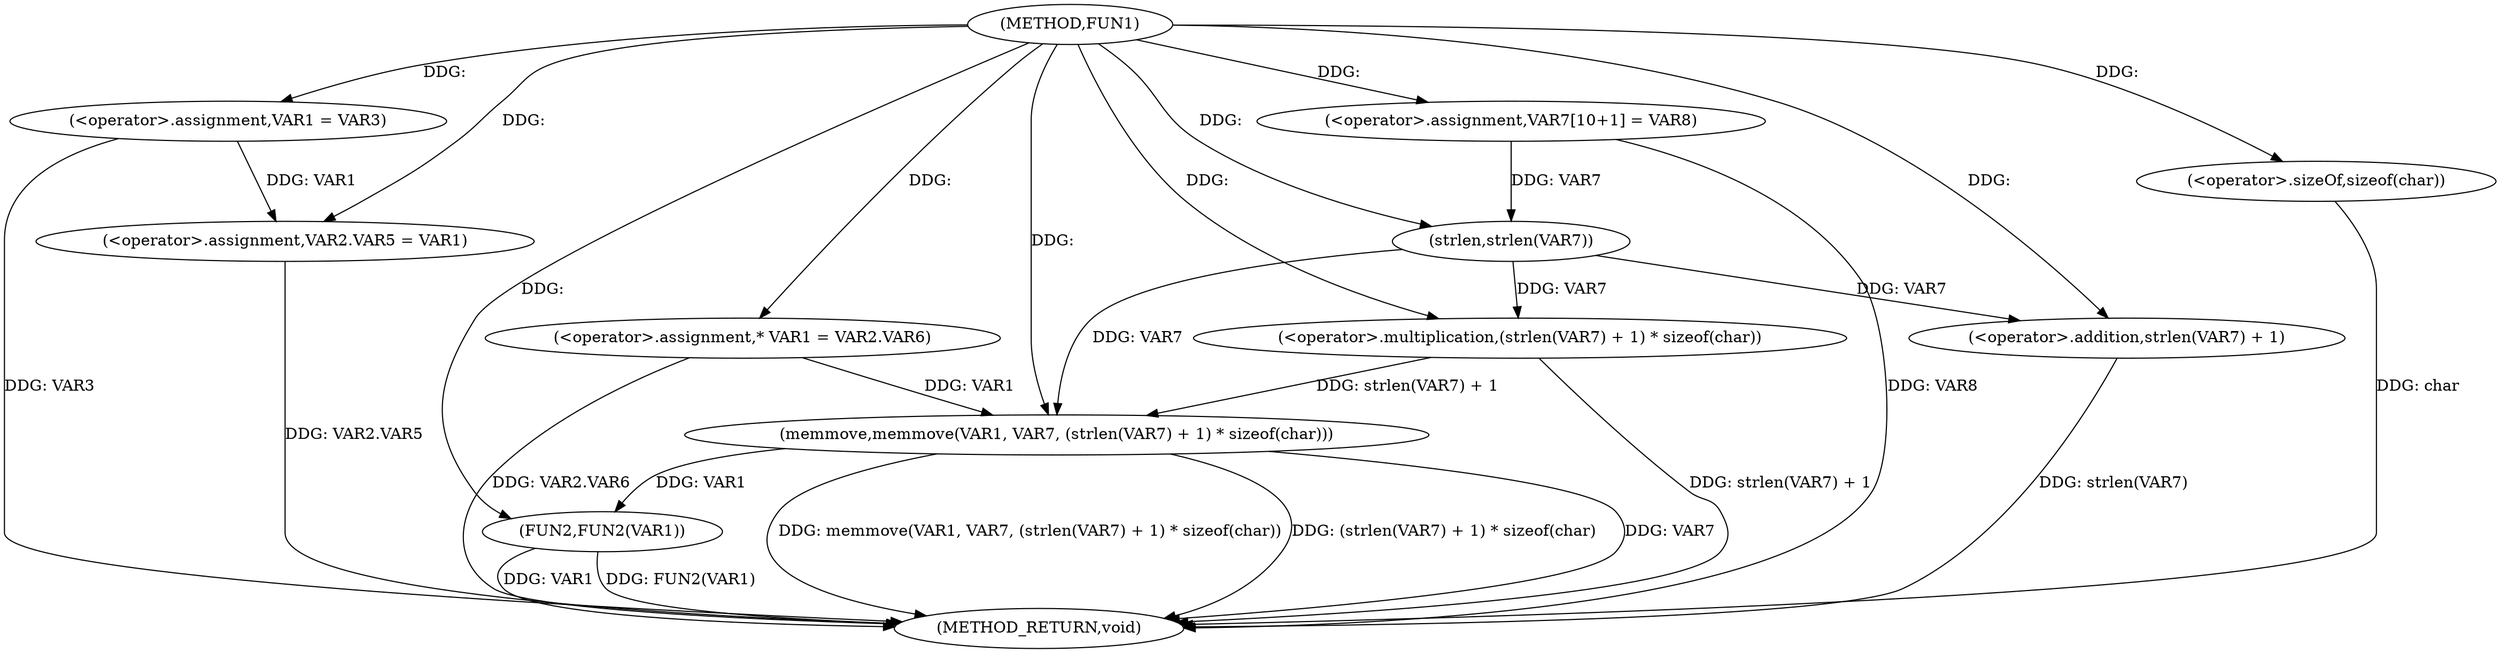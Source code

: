 digraph FUN1 {  
"1000100" [label = "(METHOD,FUN1)" ]
"1000138" [label = "(METHOD_RETURN,void)" ]
"1000106" [label = "(<operator>.assignment,VAR1 = VAR3)" ]
"1000109" [label = "(<operator>.assignment,VAR2.VAR5 = VAR1)" ]
"1000116" [label = "(<operator>.assignment,* VAR1 = VAR2.VAR6)" ]
"1000123" [label = "(<operator>.assignment,VAR7[10+1] = VAR8)" ]
"1000126" [label = "(memmove,memmove(VAR1, VAR7, (strlen(VAR7) + 1) * sizeof(char)))" ]
"1000129" [label = "(<operator>.multiplication,(strlen(VAR7) + 1) * sizeof(char))" ]
"1000130" [label = "(<operator>.addition,strlen(VAR7) + 1)" ]
"1000131" [label = "(strlen,strlen(VAR7))" ]
"1000134" [label = "(<operator>.sizeOf,sizeof(char))" ]
"1000136" [label = "(FUN2,FUN2(VAR1))" ]
  "1000123" -> "1000138"  [ label = "DDG: VAR8"] 
  "1000106" -> "1000138"  [ label = "DDG: VAR3"] 
  "1000116" -> "1000138"  [ label = "DDG: VAR2.VAR6"] 
  "1000136" -> "1000138"  [ label = "DDG: FUN2(VAR1)"] 
  "1000126" -> "1000138"  [ label = "DDG: VAR7"] 
  "1000130" -> "1000138"  [ label = "DDG: strlen(VAR7)"] 
  "1000129" -> "1000138"  [ label = "DDG: strlen(VAR7) + 1"] 
  "1000126" -> "1000138"  [ label = "DDG: memmove(VAR1, VAR7, (strlen(VAR7) + 1) * sizeof(char))"] 
  "1000126" -> "1000138"  [ label = "DDG: (strlen(VAR7) + 1) * sizeof(char)"] 
  "1000134" -> "1000138"  [ label = "DDG: char"] 
  "1000109" -> "1000138"  [ label = "DDG: VAR2.VAR5"] 
  "1000136" -> "1000138"  [ label = "DDG: VAR1"] 
  "1000100" -> "1000106"  [ label = "DDG: "] 
  "1000106" -> "1000109"  [ label = "DDG: VAR1"] 
  "1000100" -> "1000109"  [ label = "DDG: "] 
  "1000100" -> "1000116"  [ label = "DDG: "] 
  "1000100" -> "1000123"  [ label = "DDG: "] 
  "1000116" -> "1000126"  [ label = "DDG: VAR1"] 
  "1000100" -> "1000126"  [ label = "DDG: "] 
  "1000131" -> "1000126"  [ label = "DDG: VAR7"] 
  "1000129" -> "1000126"  [ label = "DDG: strlen(VAR7) + 1"] 
  "1000131" -> "1000129"  [ label = "DDG: VAR7"] 
  "1000100" -> "1000129"  [ label = "DDG: "] 
  "1000131" -> "1000130"  [ label = "DDG: VAR7"] 
  "1000123" -> "1000131"  [ label = "DDG: VAR7"] 
  "1000100" -> "1000131"  [ label = "DDG: "] 
  "1000100" -> "1000130"  [ label = "DDG: "] 
  "1000100" -> "1000134"  [ label = "DDG: "] 
  "1000126" -> "1000136"  [ label = "DDG: VAR1"] 
  "1000100" -> "1000136"  [ label = "DDG: "] 
}
